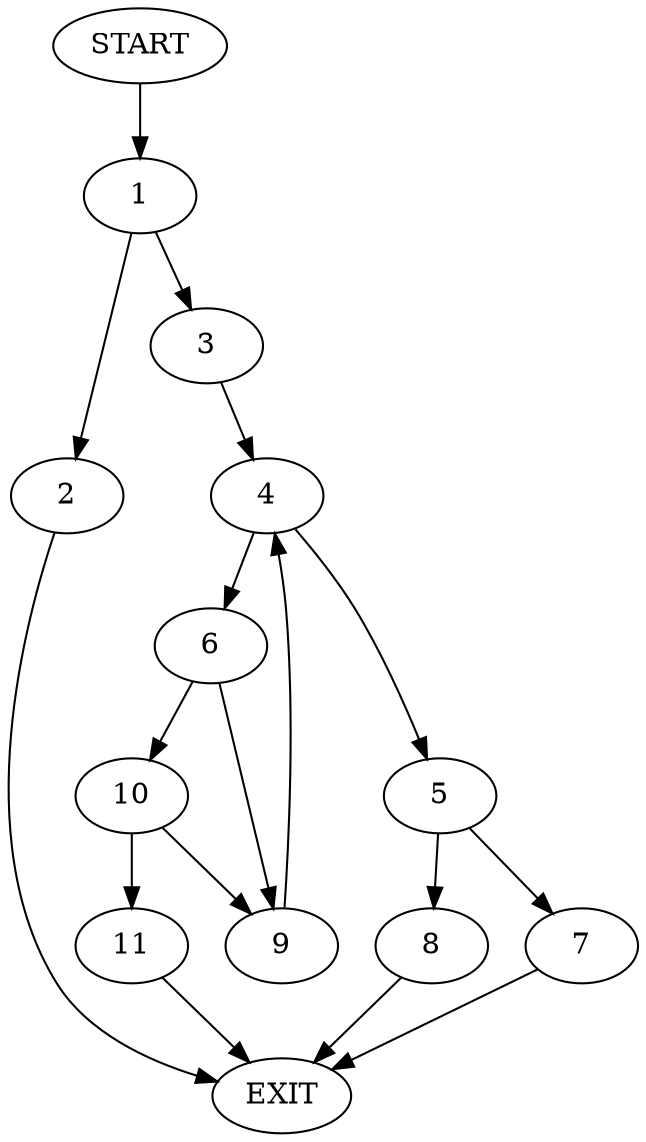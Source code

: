 digraph {
0 [label="START"]
12 [label="EXIT"]
0 -> 1
1 -> 2
1 -> 3
2 -> 12
3 -> 4
4 -> 5
4 -> 6
5 -> 7
5 -> 8
6 -> 9
6 -> 10
9 -> 4
10 -> 9
10 -> 11
11 -> 12
8 -> 12
7 -> 12
}
